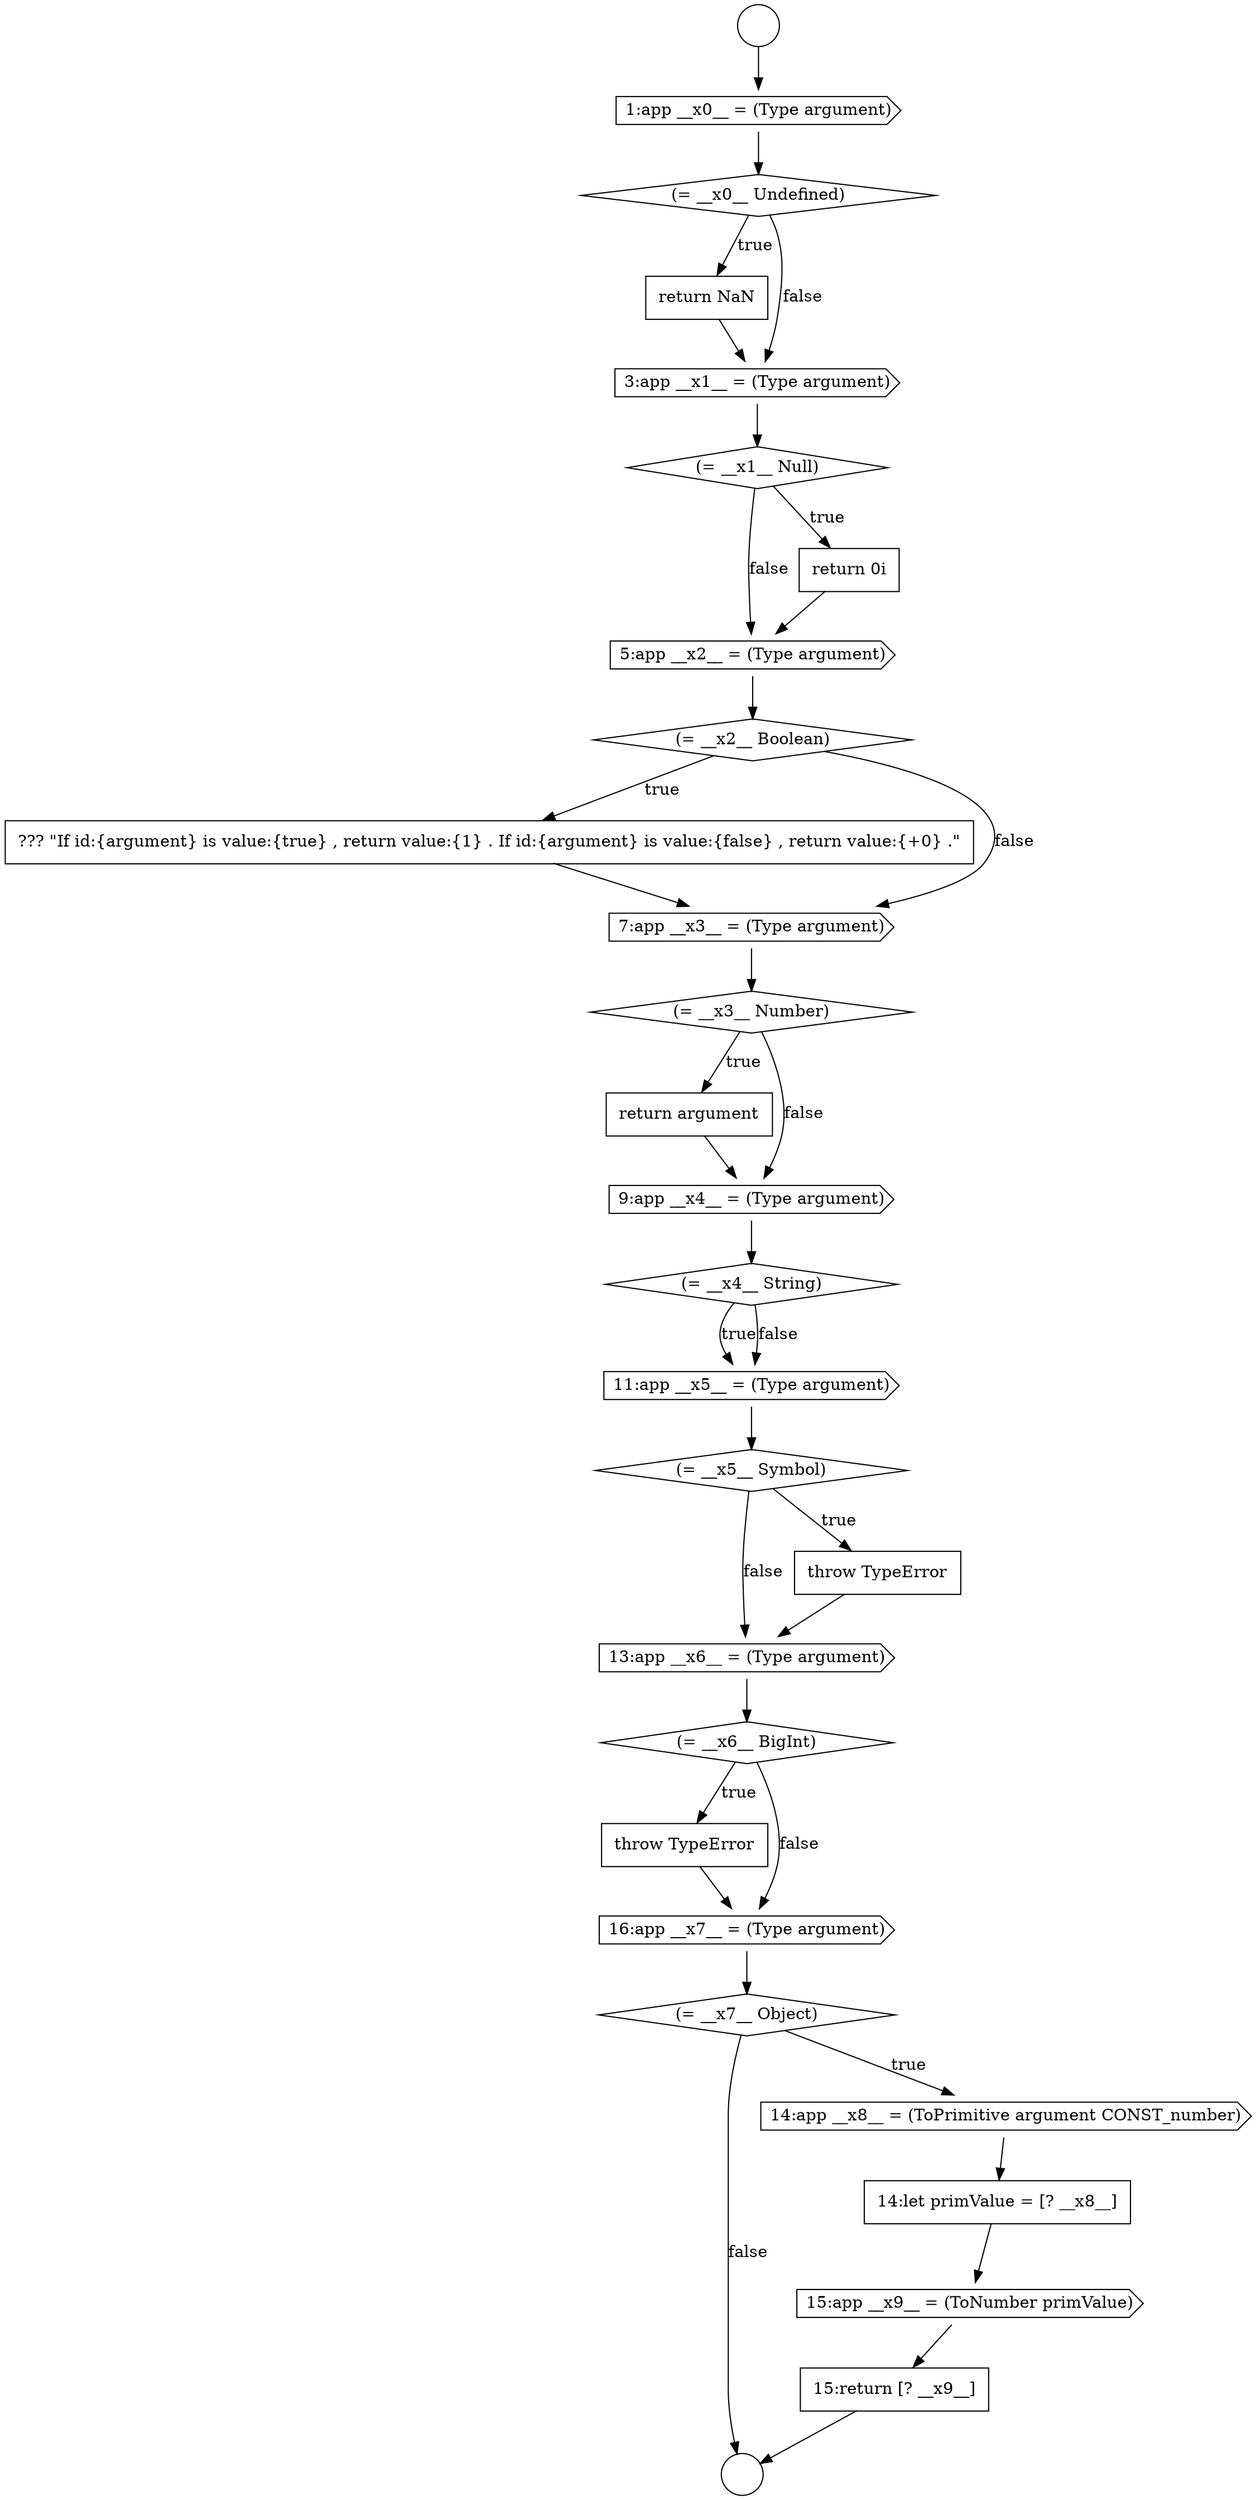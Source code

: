 digraph {
  node21748 [shape=cds, label=<<font color="black">5:app __x2__ = (Type argument)</font>> color="black" fillcolor="white" style=filled]
  node21766 [shape=cds, label=<<font color="black">15:app __x9__ = (ToNumber primValue)</font>> color="black" fillcolor="white" style=filled]
  node21752 [shape=diamond, label=<<font color="black">(= __x3__ Number)</font>> color="black" fillcolor="white" style=filled]
  node21741 [shape=circle label=" " color="black" fillcolor="white" style=filled]
  node21747 [shape=none, margin=0, label=<<font color="black">
    <table border="0" cellborder="1" cellspacing="0" cellpadding="10">
      <tr><td align="left">return 0i</td></tr>
    </table>
  </font>> color="black" fillcolor="white" style=filled]
  node21761 [shape=none, margin=0, label=<<font color="black">
    <table border="0" cellborder="1" cellspacing="0" cellpadding="10">
      <tr><td align="left">throw TypeError</td></tr>
    </table>
  </font>> color="black" fillcolor="white" style=filled]
  node21759 [shape=cds, label=<<font color="black">13:app __x6__ = (Type argument)</font>> color="black" fillcolor="white" style=filled]
  node21750 [shape=none, margin=0, label=<<font color="black">
    <table border="0" cellborder="1" cellspacing="0" cellpadding="10">
      <tr><td align="left">??? &quot;If id:{argument} is value:{true} , return value:{1} . If id:{argument} is value:{false} , return value:{+0} .&quot;</td></tr>
    </table>
  </font>> color="black" fillcolor="white" style=filled]
  node21746 [shape=diamond, label=<<font color="black">(= __x1__ Null)</font>> color="black" fillcolor="white" style=filled]
  node21740 [shape=circle label=" " color="black" fillcolor="white" style=filled]
  node21743 [shape=diamond, label=<<font color="black">(= __x0__ Undefined)</font>> color="black" fillcolor="white" style=filled]
  node21749 [shape=diamond, label=<<font color="black">(= __x2__ Boolean)</font>> color="black" fillcolor="white" style=filled]
  node21744 [shape=none, margin=0, label=<<font color="black">
    <table border="0" cellborder="1" cellspacing="0" cellpadding="10">
      <tr><td align="left">return NaN</td></tr>
    </table>
  </font>> color="black" fillcolor="white" style=filled]
  node21762 [shape=cds, label=<<font color="black">16:app __x7__ = (Type argument)</font>> color="black" fillcolor="white" style=filled]
  node21755 [shape=diamond, label=<<font color="black">(= __x4__ String)</font>> color="black" fillcolor="white" style=filled]
  node21765 [shape=none, margin=0, label=<<font color="black">
    <table border="0" cellborder="1" cellspacing="0" cellpadding="10">
      <tr><td align="left">14:let primValue = [? __x8__]</td></tr>
    </table>
  </font>> color="black" fillcolor="white" style=filled]
  node21751 [shape=cds, label=<<font color="black">7:app __x3__ = (Type argument)</font>> color="black" fillcolor="white" style=filled]
  node21756 [shape=cds, label=<<font color="black">11:app __x5__ = (Type argument)</font>> color="black" fillcolor="white" style=filled]
  node21742 [shape=cds, label=<<font color="black">1:app __x0__ = (Type argument)</font>> color="black" fillcolor="white" style=filled]
  node21764 [shape=cds, label=<<font color="black">14:app __x8__ = (ToPrimitive argument CONST_number)</font>> color="black" fillcolor="white" style=filled]
  node21753 [shape=none, margin=0, label=<<font color="black">
    <table border="0" cellborder="1" cellspacing="0" cellpadding="10">
      <tr><td align="left">return argument</td></tr>
    </table>
  </font>> color="black" fillcolor="white" style=filled]
  node21767 [shape=none, margin=0, label=<<font color="black">
    <table border="0" cellborder="1" cellspacing="0" cellpadding="10">
      <tr><td align="left">15:return [? __x9__]</td></tr>
    </table>
  </font>> color="black" fillcolor="white" style=filled]
  node21760 [shape=diamond, label=<<font color="black">(= __x6__ BigInt)</font>> color="black" fillcolor="white" style=filled]
  node21758 [shape=none, margin=0, label=<<font color="black">
    <table border="0" cellborder="1" cellspacing="0" cellpadding="10">
      <tr><td align="left">throw TypeError</td></tr>
    </table>
  </font>> color="black" fillcolor="white" style=filled]
  node21745 [shape=cds, label=<<font color="black">3:app __x1__ = (Type argument)</font>> color="black" fillcolor="white" style=filled]
  node21763 [shape=diamond, label=<<font color="black">(= __x7__ Object)</font>> color="black" fillcolor="white" style=filled]
  node21754 [shape=cds, label=<<font color="black">9:app __x4__ = (Type argument)</font>> color="black" fillcolor="white" style=filled]
  node21757 [shape=diamond, label=<<font color="black">(= __x5__ Symbol)</font>> color="black" fillcolor="white" style=filled]
  node21755 -> node21756 [label=<<font color="black">true</font>> color="black"]
  node21755 -> node21756 [label=<<font color="black">false</font>> color="black"]
  node21759 -> node21760 [ color="black"]
  node21744 -> node21745 [ color="black"]
  node21764 -> node21765 [ color="black"]
  node21747 -> node21748 [ color="black"]
  node21746 -> node21747 [label=<<font color="black">true</font>> color="black"]
  node21746 -> node21748 [label=<<font color="black">false</font>> color="black"]
  node21763 -> node21764 [label=<<font color="black">true</font>> color="black"]
  node21763 -> node21741 [label=<<font color="black">false</font>> color="black"]
  node21761 -> node21762 [ color="black"]
  node21751 -> node21752 [ color="black"]
  node21750 -> node21751 [ color="black"]
  node21748 -> node21749 [ color="black"]
  node21742 -> node21743 [ color="black"]
  node21753 -> node21754 [ color="black"]
  node21766 -> node21767 [ color="black"]
  node21754 -> node21755 [ color="black"]
  node21752 -> node21753 [label=<<font color="black">true</font>> color="black"]
  node21752 -> node21754 [label=<<font color="black">false</font>> color="black"]
  node21743 -> node21744 [label=<<font color="black">true</font>> color="black"]
  node21743 -> node21745 [label=<<font color="black">false</font>> color="black"]
  node21745 -> node21746 [ color="black"]
  node21740 -> node21742 [ color="black"]
  node21760 -> node21761 [label=<<font color="black">true</font>> color="black"]
  node21760 -> node21762 [label=<<font color="black">false</font>> color="black"]
  node21749 -> node21750 [label=<<font color="black">true</font>> color="black"]
  node21749 -> node21751 [label=<<font color="black">false</font>> color="black"]
  node21757 -> node21758 [label=<<font color="black">true</font>> color="black"]
  node21757 -> node21759 [label=<<font color="black">false</font>> color="black"]
  node21765 -> node21766 [ color="black"]
  node21767 -> node21741 [ color="black"]
  node21762 -> node21763 [ color="black"]
  node21756 -> node21757 [ color="black"]
  node21758 -> node21759 [ color="black"]
}
